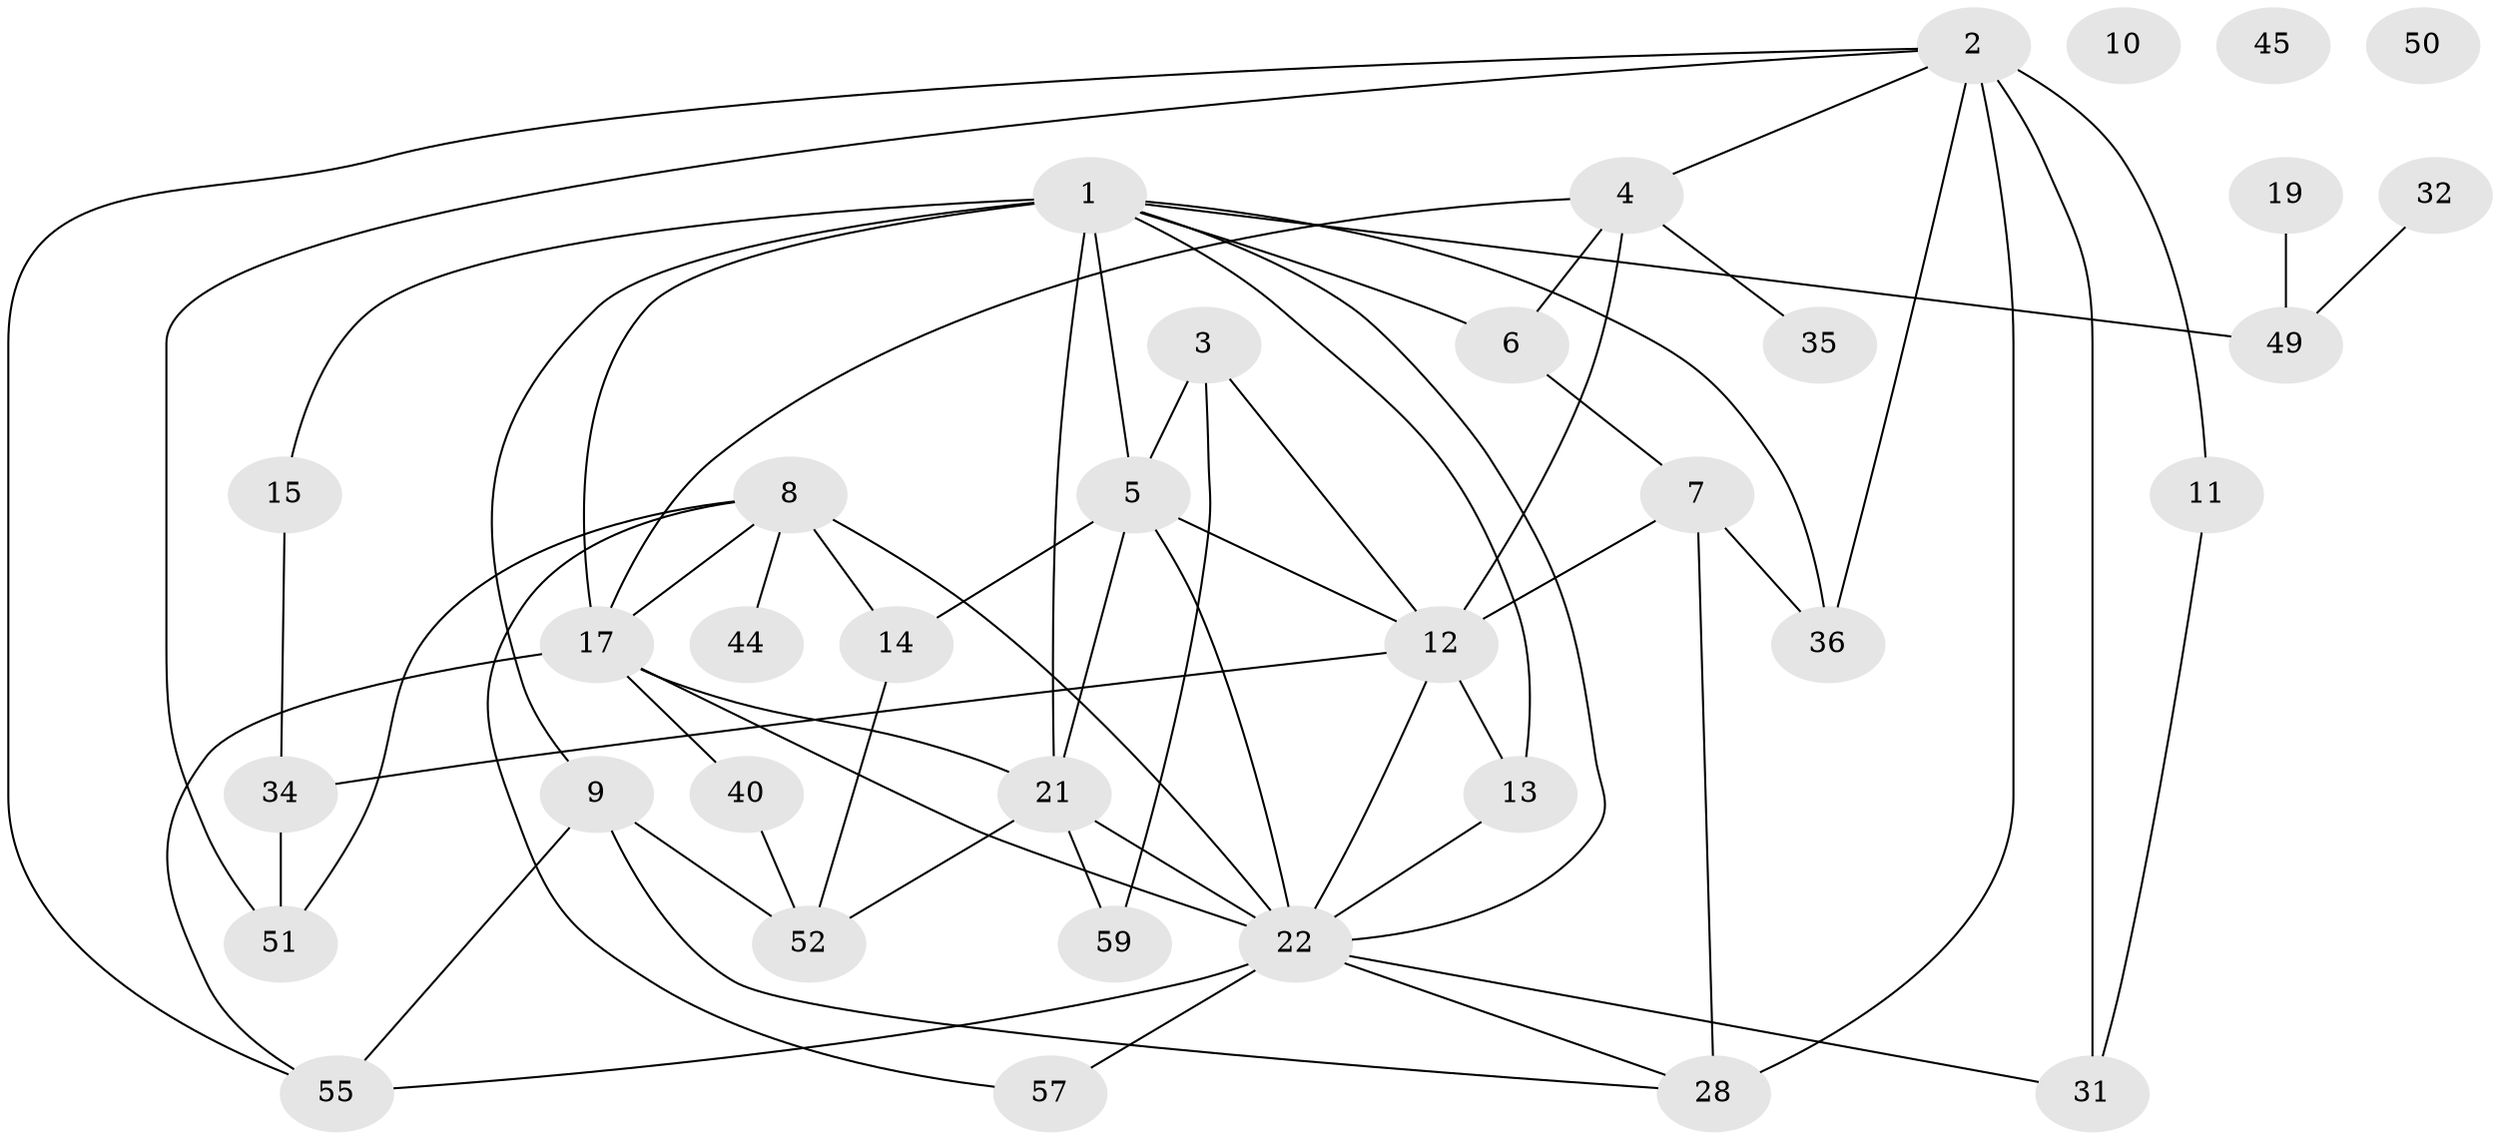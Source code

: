 // original degree distribution, {8: 0.05714285714285714, 5: 0.07142857142857142, 3: 0.2, 4: 0.2, 2: 0.24285714285714285, 1: 0.14285714285714285, 0: 0.04285714285714286, 6: 0.02857142857142857, 7: 0.014285714285714285}
// Generated by graph-tools (version 1.1) at 2025/13/03/09/25 04:13:08]
// undirected, 35 vertices, 63 edges
graph export_dot {
graph [start="1"]
  node [color=gray90,style=filled];
  1 [super="+60+48"];
  2 [super="+26"];
  3;
  4;
  5 [super="+37"];
  6 [super="+38"];
  7;
  8 [super="+67"];
  9 [super="+16+58"];
  10;
  11 [super="+69"];
  12 [super="+23+18"];
  13 [super="+43"];
  14;
  15 [super="+47"];
  17 [super="+20+42"];
  19 [super="+29"];
  21 [super="+39"];
  22 [super="+30+24+53+46"];
  28 [super="+41"];
  31 [super="+66"];
  32;
  34 [super="+64+62"];
  35;
  36;
  40;
  44;
  45;
  49;
  50;
  51 [super="+61"];
  52 [super="+56"];
  55;
  57;
  59;
  1 -- 15;
  1 -- 21 [weight=2];
  1 -- 49;
  1 -- 36;
  1 -- 13;
  1 -- 9;
  1 -- 17 [weight=2];
  1 -- 22;
  1 -- 5 [weight=2];
  1 -- 6 [weight=2];
  2 -- 4;
  2 -- 28 [weight=2];
  2 -- 55;
  2 -- 36;
  2 -- 11;
  2 -- 31;
  2 -- 51;
  3 -- 5;
  3 -- 12;
  3 -- 59;
  4 -- 17;
  4 -- 35;
  4 -- 12;
  4 -- 6;
  5 -- 12 [weight=2];
  5 -- 22 [weight=2];
  5 -- 21;
  5 -- 14;
  6 -- 7;
  7 -- 36;
  7 -- 28;
  7 -- 12;
  8 -- 17;
  8 -- 22 [weight=2];
  8 -- 57;
  8 -- 44;
  8 -- 14;
  8 -- 51;
  9 -- 52;
  9 -- 28;
  9 -- 55;
  11 -- 31;
  12 -- 34;
  12 -- 22;
  12 -- 13;
  13 -- 22;
  14 -- 52;
  15 -- 34;
  17 -- 21;
  17 -- 22 [weight=2];
  17 -- 55;
  17 -- 40;
  19 -- 49;
  21 -- 59;
  21 -- 22;
  21 -- 52;
  22 -- 57;
  22 -- 55;
  22 -- 28;
  22 -- 31;
  32 -- 49;
  34 -- 51;
  40 -- 52;
}
